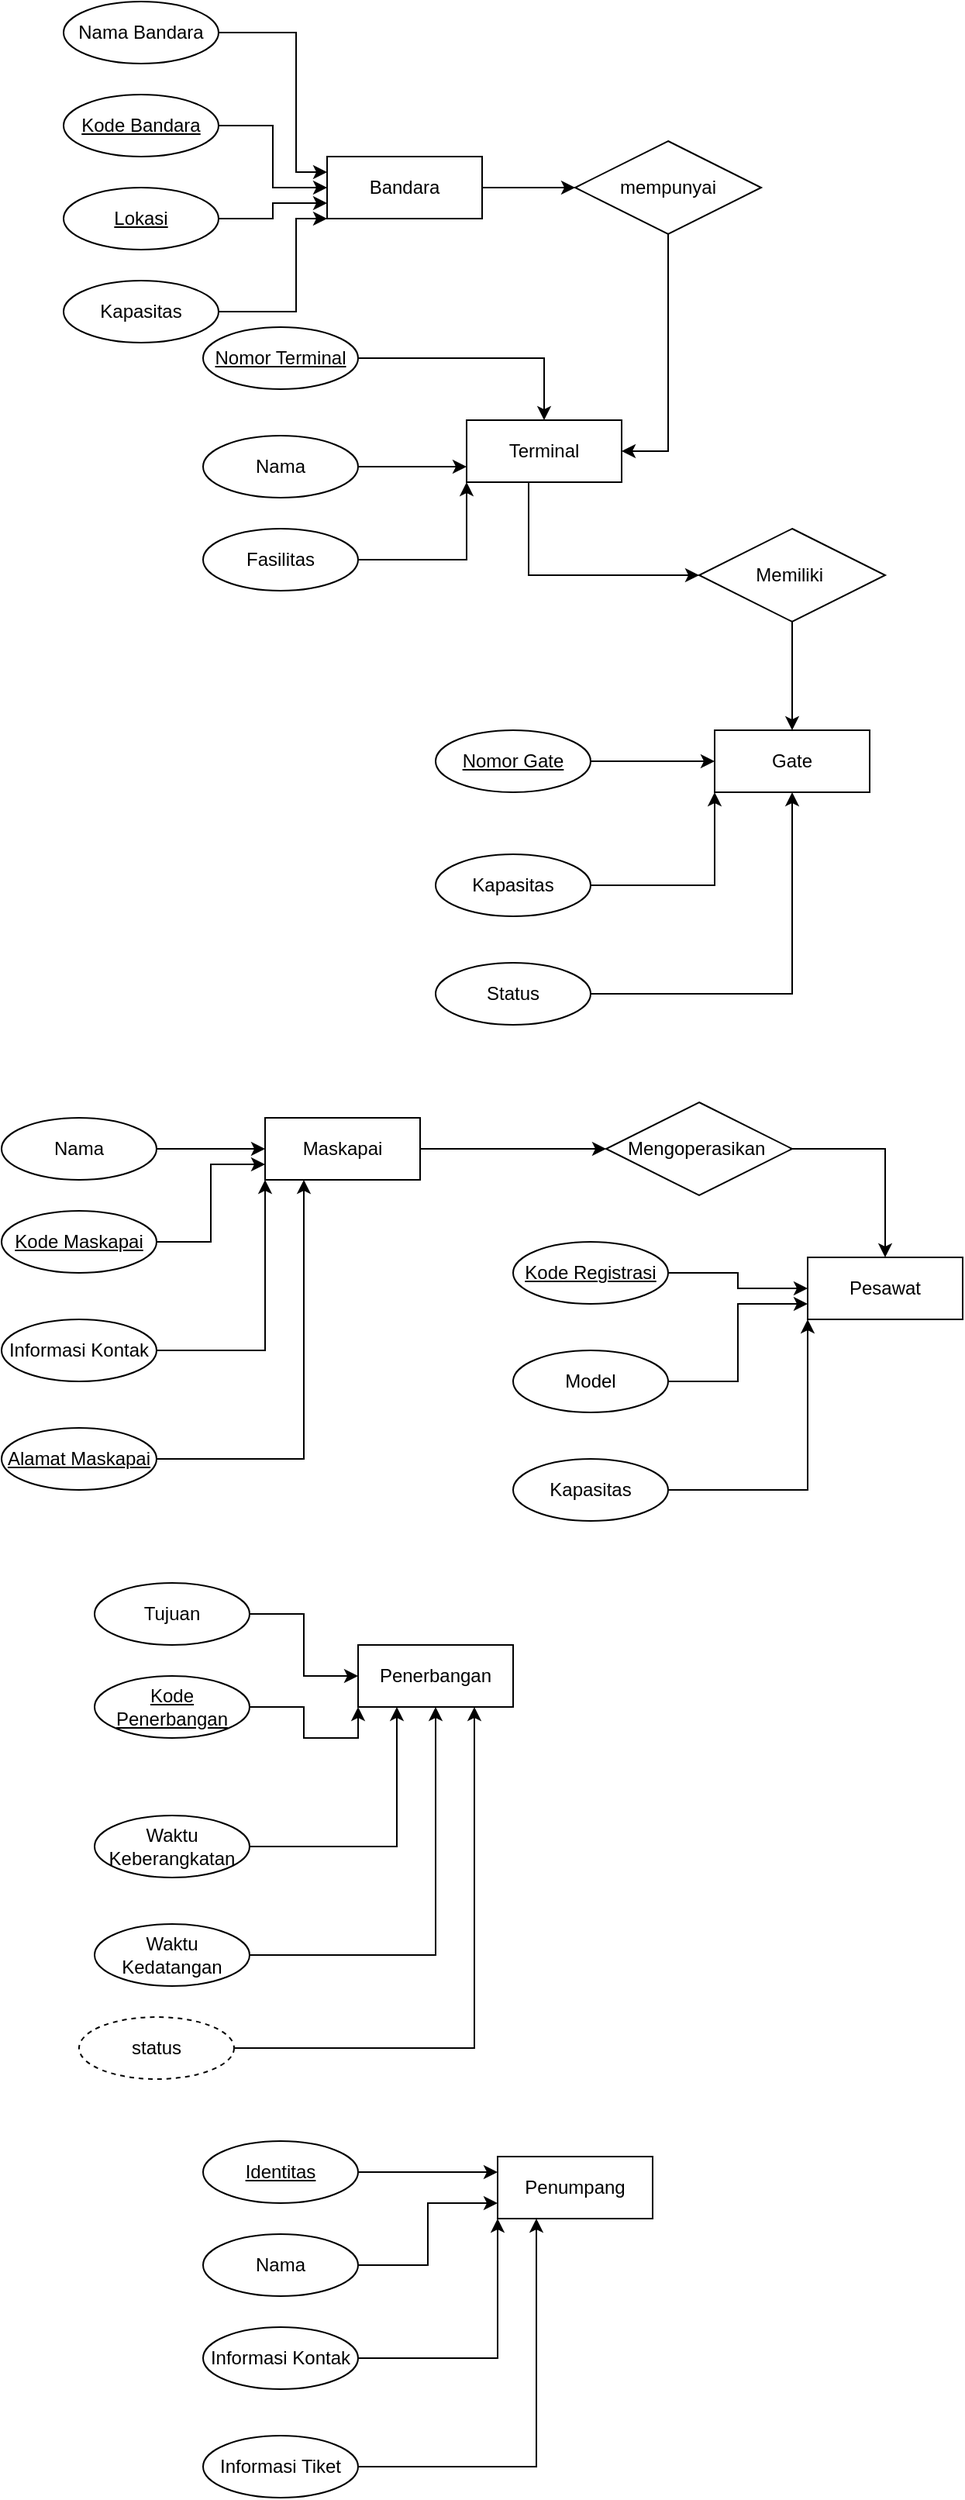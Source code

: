 <mxfile version="23.1.2" type="github">
  <diagram name="Page-1" id="B5AQAjge1w7QCGfjIwys">
    <mxGraphModel dx="1730" dy="434" grid="1" gridSize="10" guides="1" tooltips="1" connect="1" arrows="1" fold="1" page="1" pageScale="1" pageWidth="850" pageHeight="1100" math="0" shadow="0">
      <root>
        <mxCell id="0" />
        <mxCell id="1" parent="0" />
        <mxCell id="uJ_pFnw2jap9G_m96pyp-73" value="" style="group" vertex="1" connectable="0" parent="1">
          <mxGeometry x="20" y="20" width="270" height="220" as="geometry" />
        </mxCell>
        <mxCell id="uJ_pFnw2jap9G_m96pyp-1" value="Bandara" style="whiteSpace=wrap;html=1;align=center;" vertex="1" parent="uJ_pFnw2jap9G_m96pyp-73">
          <mxGeometry x="170" y="100" width="100" height="40" as="geometry" />
        </mxCell>
        <mxCell id="uJ_pFnw2jap9G_m96pyp-9" style="edgeStyle=orthogonalEdgeStyle;rounded=0;orthogonalLoop=1;jettySize=auto;html=1;entryX=0;entryY=0.5;entryDx=0;entryDy=0;" edge="1" parent="uJ_pFnw2jap9G_m96pyp-73" source="uJ_pFnw2jap9G_m96pyp-8" target="uJ_pFnw2jap9G_m96pyp-1">
          <mxGeometry relative="1" as="geometry" />
        </mxCell>
        <mxCell id="uJ_pFnw2jap9G_m96pyp-8" value="Kode Bandara" style="ellipse;whiteSpace=wrap;html=1;align=center;fontStyle=4;" vertex="1" parent="uJ_pFnw2jap9G_m96pyp-73">
          <mxGeometry y="60" width="100" height="40" as="geometry" />
        </mxCell>
        <mxCell id="uJ_pFnw2jap9G_m96pyp-14" style="edgeStyle=orthogonalEdgeStyle;rounded=0;orthogonalLoop=1;jettySize=auto;html=1;entryX=0;entryY=0.75;entryDx=0;entryDy=0;" edge="1" parent="uJ_pFnw2jap9G_m96pyp-73" source="uJ_pFnw2jap9G_m96pyp-13" target="uJ_pFnw2jap9G_m96pyp-1">
          <mxGeometry relative="1" as="geometry" />
        </mxCell>
        <mxCell id="uJ_pFnw2jap9G_m96pyp-13" value="&lt;u&gt;Lokasi&lt;/u&gt;" style="ellipse;whiteSpace=wrap;html=1;align=center;" vertex="1" parent="uJ_pFnw2jap9G_m96pyp-73">
          <mxGeometry y="120" width="100" height="40" as="geometry" />
        </mxCell>
        <mxCell id="uJ_pFnw2jap9G_m96pyp-16" style="edgeStyle=orthogonalEdgeStyle;rounded=0;orthogonalLoop=1;jettySize=auto;html=1;entryX=0;entryY=0.25;entryDx=0;entryDy=0;" edge="1" parent="uJ_pFnw2jap9G_m96pyp-73" source="uJ_pFnw2jap9G_m96pyp-15" target="uJ_pFnw2jap9G_m96pyp-1">
          <mxGeometry relative="1" as="geometry">
            <Array as="points">
              <mxPoint x="150" y="20" />
              <mxPoint x="150" y="110" />
            </Array>
          </mxGeometry>
        </mxCell>
        <mxCell id="uJ_pFnw2jap9G_m96pyp-15" value="Nama Bandara" style="ellipse;whiteSpace=wrap;html=1;align=center;" vertex="1" parent="uJ_pFnw2jap9G_m96pyp-73">
          <mxGeometry width="100" height="40" as="geometry" />
        </mxCell>
        <mxCell id="uJ_pFnw2jap9G_m96pyp-19" style="edgeStyle=orthogonalEdgeStyle;rounded=0;orthogonalLoop=1;jettySize=auto;html=1;entryX=0;entryY=1;entryDx=0;entryDy=0;" edge="1" parent="uJ_pFnw2jap9G_m96pyp-73" source="uJ_pFnw2jap9G_m96pyp-18" target="uJ_pFnw2jap9G_m96pyp-1">
          <mxGeometry relative="1" as="geometry">
            <Array as="points">
              <mxPoint x="150" y="200" />
              <mxPoint x="150" y="140" />
            </Array>
          </mxGeometry>
        </mxCell>
        <mxCell id="uJ_pFnw2jap9G_m96pyp-18" value="Kapasitas" style="ellipse;whiteSpace=wrap;html=1;align=center;" vertex="1" parent="uJ_pFnw2jap9G_m96pyp-73">
          <mxGeometry y="180" width="100" height="40" as="geometry" />
        </mxCell>
        <mxCell id="uJ_pFnw2jap9G_m96pyp-74" value="" style="group" vertex="1" connectable="0" parent="1">
          <mxGeometry x="110" y="230" width="270" height="170" as="geometry" />
        </mxCell>
        <mxCell id="uJ_pFnw2jap9G_m96pyp-2" value="Terminal" style="whiteSpace=wrap;html=1;align=center;" vertex="1" parent="uJ_pFnw2jap9G_m96pyp-74">
          <mxGeometry x="170" y="60" width="100" height="40" as="geometry" />
        </mxCell>
        <mxCell id="uJ_pFnw2jap9G_m96pyp-21" style="edgeStyle=orthogonalEdgeStyle;rounded=0;orthogonalLoop=1;jettySize=auto;html=1;" edge="1" parent="uJ_pFnw2jap9G_m96pyp-74" source="uJ_pFnw2jap9G_m96pyp-20" target="uJ_pFnw2jap9G_m96pyp-2">
          <mxGeometry relative="1" as="geometry" />
        </mxCell>
        <mxCell id="uJ_pFnw2jap9G_m96pyp-20" value="Nomor Terminal" style="ellipse;whiteSpace=wrap;html=1;align=center;fontStyle=4" vertex="1" parent="uJ_pFnw2jap9G_m96pyp-74">
          <mxGeometry width="100" height="40" as="geometry" />
        </mxCell>
        <mxCell id="uJ_pFnw2jap9G_m96pyp-23" style="edgeStyle=orthogonalEdgeStyle;rounded=0;orthogonalLoop=1;jettySize=auto;html=1;entryX=0;entryY=0.75;entryDx=0;entryDy=0;" edge="1" parent="uJ_pFnw2jap9G_m96pyp-74" source="uJ_pFnw2jap9G_m96pyp-22" target="uJ_pFnw2jap9G_m96pyp-2">
          <mxGeometry relative="1" as="geometry" />
        </mxCell>
        <mxCell id="uJ_pFnw2jap9G_m96pyp-22" value="Nama" style="ellipse;whiteSpace=wrap;html=1;align=center;" vertex="1" parent="uJ_pFnw2jap9G_m96pyp-74">
          <mxGeometry y="70" width="100" height="40" as="geometry" />
        </mxCell>
        <mxCell id="uJ_pFnw2jap9G_m96pyp-25" style="edgeStyle=orthogonalEdgeStyle;rounded=0;orthogonalLoop=1;jettySize=auto;html=1;entryX=0;entryY=1;entryDx=0;entryDy=0;" edge="1" parent="uJ_pFnw2jap9G_m96pyp-74" source="uJ_pFnw2jap9G_m96pyp-24" target="uJ_pFnw2jap9G_m96pyp-2">
          <mxGeometry relative="1" as="geometry" />
        </mxCell>
        <mxCell id="uJ_pFnw2jap9G_m96pyp-24" value="Fasilitas" style="ellipse;whiteSpace=wrap;html=1;align=center;" vertex="1" parent="uJ_pFnw2jap9G_m96pyp-74">
          <mxGeometry y="130" width="100" height="40" as="geometry" />
        </mxCell>
        <mxCell id="uJ_pFnw2jap9G_m96pyp-75" value="" style="group" vertex="1" connectable="0" parent="1">
          <mxGeometry x="260" y="490" width="280" height="190" as="geometry" />
        </mxCell>
        <mxCell id="uJ_pFnw2jap9G_m96pyp-3" value="Gate" style="whiteSpace=wrap;html=1;align=center;" vertex="1" parent="uJ_pFnw2jap9G_m96pyp-75">
          <mxGeometry x="180" width="100" height="40" as="geometry" />
        </mxCell>
        <mxCell id="uJ_pFnw2jap9G_m96pyp-27" style="edgeStyle=orthogonalEdgeStyle;rounded=0;orthogonalLoop=1;jettySize=auto;html=1;entryX=0;entryY=0.5;entryDx=0;entryDy=0;" edge="1" parent="uJ_pFnw2jap9G_m96pyp-75" source="uJ_pFnw2jap9G_m96pyp-26" target="uJ_pFnw2jap9G_m96pyp-3">
          <mxGeometry relative="1" as="geometry" />
        </mxCell>
        <mxCell id="uJ_pFnw2jap9G_m96pyp-26" value="Nomor Gate" style="ellipse;whiteSpace=wrap;html=1;align=center;fontStyle=4" vertex="1" parent="uJ_pFnw2jap9G_m96pyp-75">
          <mxGeometry width="100" height="40" as="geometry" />
        </mxCell>
        <mxCell id="uJ_pFnw2jap9G_m96pyp-31" style="edgeStyle=orthogonalEdgeStyle;rounded=0;orthogonalLoop=1;jettySize=auto;html=1;entryX=0;entryY=1;entryDx=0;entryDy=0;" edge="1" parent="uJ_pFnw2jap9G_m96pyp-75" source="uJ_pFnw2jap9G_m96pyp-30" target="uJ_pFnw2jap9G_m96pyp-3">
          <mxGeometry relative="1" as="geometry" />
        </mxCell>
        <mxCell id="uJ_pFnw2jap9G_m96pyp-30" value="Kapasitas" style="ellipse;whiteSpace=wrap;html=1;align=center;" vertex="1" parent="uJ_pFnw2jap9G_m96pyp-75">
          <mxGeometry y="80" width="100" height="40" as="geometry" />
        </mxCell>
        <mxCell id="uJ_pFnw2jap9G_m96pyp-33" style="edgeStyle=orthogonalEdgeStyle;rounded=0;orthogonalLoop=1;jettySize=auto;html=1;entryX=0.5;entryY=1;entryDx=0;entryDy=0;" edge="1" parent="uJ_pFnw2jap9G_m96pyp-75" source="uJ_pFnw2jap9G_m96pyp-32" target="uJ_pFnw2jap9G_m96pyp-3">
          <mxGeometry relative="1" as="geometry" />
        </mxCell>
        <mxCell id="uJ_pFnw2jap9G_m96pyp-32" value="Status" style="ellipse;whiteSpace=wrap;html=1;align=center;" vertex="1" parent="uJ_pFnw2jap9G_m96pyp-75">
          <mxGeometry y="150" width="100" height="40" as="geometry" />
        </mxCell>
        <mxCell id="uJ_pFnw2jap9G_m96pyp-76" value="" style="group" vertex="1" connectable="0" parent="1">
          <mxGeometry x="-20" y="740" width="270" height="240" as="geometry" />
        </mxCell>
        <mxCell id="uJ_pFnw2jap9G_m96pyp-4" value="Maskapai" style="whiteSpace=wrap;html=1;align=center;" vertex="1" parent="uJ_pFnw2jap9G_m96pyp-76">
          <mxGeometry x="170" width="100" height="40" as="geometry" />
        </mxCell>
        <mxCell id="uJ_pFnw2jap9G_m96pyp-35" style="edgeStyle=orthogonalEdgeStyle;rounded=0;orthogonalLoop=1;jettySize=auto;html=1;entryX=0;entryY=0.5;entryDx=0;entryDy=0;" edge="1" parent="uJ_pFnw2jap9G_m96pyp-76" source="uJ_pFnw2jap9G_m96pyp-34" target="uJ_pFnw2jap9G_m96pyp-4">
          <mxGeometry relative="1" as="geometry" />
        </mxCell>
        <mxCell id="uJ_pFnw2jap9G_m96pyp-34" value="Nama" style="ellipse;whiteSpace=wrap;html=1;align=center;" vertex="1" parent="uJ_pFnw2jap9G_m96pyp-76">
          <mxGeometry width="100" height="40" as="geometry" />
        </mxCell>
        <mxCell id="uJ_pFnw2jap9G_m96pyp-38" style="edgeStyle=orthogonalEdgeStyle;rounded=0;orthogonalLoop=1;jettySize=auto;html=1;entryX=0;entryY=0.75;entryDx=0;entryDy=0;" edge="1" parent="uJ_pFnw2jap9G_m96pyp-76" source="uJ_pFnw2jap9G_m96pyp-37" target="uJ_pFnw2jap9G_m96pyp-4">
          <mxGeometry relative="1" as="geometry" />
        </mxCell>
        <mxCell id="uJ_pFnw2jap9G_m96pyp-37" value="Kode Maskapai" style="ellipse;whiteSpace=wrap;html=1;align=center;fontStyle=4" vertex="1" parent="uJ_pFnw2jap9G_m96pyp-76">
          <mxGeometry y="60" width="100" height="40" as="geometry" />
        </mxCell>
        <mxCell id="uJ_pFnw2jap9G_m96pyp-41" style="edgeStyle=orthogonalEdgeStyle;rounded=0;orthogonalLoop=1;jettySize=auto;html=1;entryX=0;entryY=1;entryDx=0;entryDy=0;" edge="1" parent="uJ_pFnw2jap9G_m96pyp-76" source="uJ_pFnw2jap9G_m96pyp-39" target="uJ_pFnw2jap9G_m96pyp-4">
          <mxGeometry relative="1" as="geometry" />
        </mxCell>
        <mxCell id="uJ_pFnw2jap9G_m96pyp-39" value="Informasi Kontak" style="ellipse;whiteSpace=wrap;html=1;align=center;" vertex="1" parent="uJ_pFnw2jap9G_m96pyp-76">
          <mxGeometry y="130" width="100" height="40" as="geometry" />
        </mxCell>
        <mxCell id="uJ_pFnw2jap9G_m96pyp-42" style="edgeStyle=orthogonalEdgeStyle;rounded=0;orthogonalLoop=1;jettySize=auto;html=1;entryX=0.25;entryY=1;entryDx=0;entryDy=0;" edge="1" parent="uJ_pFnw2jap9G_m96pyp-76" source="uJ_pFnw2jap9G_m96pyp-40" target="uJ_pFnw2jap9G_m96pyp-4">
          <mxGeometry relative="1" as="geometry" />
        </mxCell>
        <mxCell id="uJ_pFnw2jap9G_m96pyp-40" value="Alamat Maskapai" style="ellipse;whiteSpace=wrap;html=1;align=center;fontStyle=4" vertex="1" parent="uJ_pFnw2jap9G_m96pyp-76">
          <mxGeometry y="200" width="100" height="40" as="geometry" />
        </mxCell>
        <mxCell id="uJ_pFnw2jap9G_m96pyp-77" value="" style="group" vertex="1" connectable="0" parent="1">
          <mxGeometry x="30" y="1040" width="280" height="320" as="geometry" />
        </mxCell>
        <mxCell id="uJ_pFnw2jap9G_m96pyp-5" value="Penerbangan" style="whiteSpace=wrap;html=1;align=center;" vertex="1" parent="uJ_pFnw2jap9G_m96pyp-77">
          <mxGeometry x="180" y="40" width="100" height="40" as="geometry" />
        </mxCell>
        <mxCell id="uJ_pFnw2jap9G_m96pyp-45" style="edgeStyle=orthogonalEdgeStyle;rounded=0;orthogonalLoop=1;jettySize=auto;html=1;entryX=0;entryY=0.5;entryDx=0;entryDy=0;" edge="1" parent="uJ_pFnw2jap9G_m96pyp-77" source="uJ_pFnw2jap9G_m96pyp-44" target="uJ_pFnw2jap9G_m96pyp-5">
          <mxGeometry relative="1" as="geometry" />
        </mxCell>
        <mxCell id="uJ_pFnw2jap9G_m96pyp-44" value="Tujuan" style="ellipse;whiteSpace=wrap;html=1;align=center;" vertex="1" parent="uJ_pFnw2jap9G_m96pyp-77">
          <mxGeometry x="10" width="100" height="40" as="geometry" />
        </mxCell>
        <mxCell id="uJ_pFnw2jap9G_m96pyp-47" style="edgeStyle=orthogonalEdgeStyle;rounded=0;orthogonalLoop=1;jettySize=auto;html=1;entryX=0;entryY=1;entryDx=0;entryDy=0;" edge="1" parent="uJ_pFnw2jap9G_m96pyp-77" source="uJ_pFnw2jap9G_m96pyp-46" target="uJ_pFnw2jap9G_m96pyp-5">
          <mxGeometry relative="1" as="geometry" />
        </mxCell>
        <mxCell id="uJ_pFnw2jap9G_m96pyp-46" value="Kode Penerbangan" style="ellipse;whiteSpace=wrap;html=1;align=center;fontStyle=4" vertex="1" parent="uJ_pFnw2jap9G_m96pyp-77">
          <mxGeometry x="10" y="60" width="100" height="40" as="geometry" />
        </mxCell>
        <mxCell id="uJ_pFnw2jap9G_m96pyp-51" style="edgeStyle=orthogonalEdgeStyle;rounded=0;orthogonalLoop=1;jettySize=auto;html=1;entryX=0.25;entryY=1;entryDx=0;entryDy=0;" edge="1" parent="uJ_pFnw2jap9G_m96pyp-77" source="uJ_pFnw2jap9G_m96pyp-50" target="uJ_pFnw2jap9G_m96pyp-5">
          <mxGeometry relative="1" as="geometry" />
        </mxCell>
        <mxCell id="uJ_pFnw2jap9G_m96pyp-50" value="Waktu Keberangkatan" style="ellipse;whiteSpace=wrap;html=1;align=center;" vertex="1" parent="uJ_pFnw2jap9G_m96pyp-77">
          <mxGeometry x="10" y="150" width="100" height="40" as="geometry" />
        </mxCell>
        <mxCell id="uJ_pFnw2jap9G_m96pyp-55" style="edgeStyle=orthogonalEdgeStyle;rounded=0;orthogonalLoop=1;jettySize=auto;html=1;entryX=0.5;entryY=1;entryDx=0;entryDy=0;" edge="1" parent="uJ_pFnw2jap9G_m96pyp-77" source="uJ_pFnw2jap9G_m96pyp-52" target="uJ_pFnw2jap9G_m96pyp-5">
          <mxGeometry relative="1" as="geometry" />
        </mxCell>
        <mxCell id="uJ_pFnw2jap9G_m96pyp-52" value="Waktu Kedatangan" style="ellipse;whiteSpace=wrap;html=1;align=center;" vertex="1" parent="uJ_pFnw2jap9G_m96pyp-77">
          <mxGeometry x="10" y="220" width="100" height="40" as="geometry" />
        </mxCell>
        <mxCell id="uJ_pFnw2jap9G_m96pyp-56" style="edgeStyle=orthogonalEdgeStyle;rounded=0;orthogonalLoop=1;jettySize=auto;html=1;entryX=0.75;entryY=1;entryDx=0;entryDy=0;" edge="1" parent="uJ_pFnw2jap9G_m96pyp-77" source="uJ_pFnw2jap9G_m96pyp-54" target="uJ_pFnw2jap9G_m96pyp-5">
          <mxGeometry relative="1" as="geometry" />
        </mxCell>
        <mxCell id="uJ_pFnw2jap9G_m96pyp-54" value="status" style="ellipse;whiteSpace=wrap;html=1;align=center;dashed=1;" vertex="1" parent="uJ_pFnw2jap9G_m96pyp-77">
          <mxGeometry y="280" width="100" height="40" as="geometry" />
        </mxCell>
        <mxCell id="uJ_pFnw2jap9G_m96pyp-78" value="" style="group" vertex="1" connectable="0" parent="1">
          <mxGeometry x="310" y="820" width="290" height="180" as="geometry" />
        </mxCell>
        <mxCell id="uJ_pFnw2jap9G_m96pyp-6" value="Pesawat" style="whiteSpace=wrap;html=1;align=center;" vertex="1" parent="uJ_pFnw2jap9G_m96pyp-78">
          <mxGeometry x="190" y="10" width="100" height="40" as="geometry" />
        </mxCell>
        <mxCell id="uJ_pFnw2jap9G_m96pyp-59" style="edgeStyle=orthogonalEdgeStyle;rounded=0;orthogonalLoop=1;jettySize=auto;html=1;entryX=0;entryY=0.5;entryDx=0;entryDy=0;" edge="1" parent="uJ_pFnw2jap9G_m96pyp-78" source="uJ_pFnw2jap9G_m96pyp-58" target="uJ_pFnw2jap9G_m96pyp-6">
          <mxGeometry relative="1" as="geometry" />
        </mxCell>
        <mxCell id="uJ_pFnw2jap9G_m96pyp-58" value="Kode Registrasi" style="ellipse;whiteSpace=wrap;html=1;align=center;fontStyle=4;" vertex="1" parent="uJ_pFnw2jap9G_m96pyp-78">
          <mxGeometry width="100" height="40" as="geometry" />
        </mxCell>
        <mxCell id="uJ_pFnw2jap9G_m96pyp-61" style="edgeStyle=orthogonalEdgeStyle;rounded=0;orthogonalLoop=1;jettySize=auto;html=1;entryX=0;entryY=0.75;entryDx=0;entryDy=0;" edge="1" parent="uJ_pFnw2jap9G_m96pyp-78" source="uJ_pFnw2jap9G_m96pyp-60" target="uJ_pFnw2jap9G_m96pyp-6">
          <mxGeometry relative="1" as="geometry" />
        </mxCell>
        <mxCell id="uJ_pFnw2jap9G_m96pyp-60" value="Model" style="ellipse;whiteSpace=wrap;html=1;align=center;" vertex="1" parent="uJ_pFnw2jap9G_m96pyp-78">
          <mxGeometry y="70" width="100" height="40" as="geometry" />
        </mxCell>
        <mxCell id="uJ_pFnw2jap9G_m96pyp-63" style="edgeStyle=orthogonalEdgeStyle;rounded=0;orthogonalLoop=1;jettySize=auto;html=1;entryX=0;entryY=1;entryDx=0;entryDy=0;" edge="1" parent="uJ_pFnw2jap9G_m96pyp-78" source="uJ_pFnw2jap9G_m96pyp-62" target="uJ_pFnw2jap9G_m96pyp-6">
          <mxGeometry relative="1" as="geometry" />
        </mxCell>
        <mxCell id="uJ_pFnw2jap9G_m96pyp-62" value="Kapasitas" style="ellipse;whiteSpace=wrap;html=1;align=center;" vertex="1" parent="uJ_pFnw2jap9G_m96pyp-78">
          <mxGeometry y="140" width="100" height="40" as="geometry" />
        </mxCell>
        <mxCell id="uJ_pFnw2jap9G_m96pyp-79" value="" style="group" vertex="1" connectable="0" parent="1">
          <mxGeometry x="110" y="1400" width="290" height="230" as="geometry" />
        </mxCell>
        <mxCell id="uJ_pFnw2jap9G_m96pyp-7" value="Penumpang" style="whiteSpace=wrap;html=1;align=center;" vertex="1" parent="uJ_pFnw2jap9G_m96pyp-79">
          <mxGeometry x="190" y="10" width="100" height="40" as="geometry" />
        </mxCell>
        <mxCell id="uJ_pFnw2jap9G_m96pyp-65" style="edgeStyle=orthogonalEdgeStyle;rounded=0;orthogonalLoop=1;jettySize=auto;html=1;entryX=0;entryY=0.25;entryDx=0;entryDy=0;" edge="1" parent="uJ_pFnw2jap9G_m96pyp-79" source="uJ_pFnw2jap9G_m96pyp-64" target="uJ_pFnw2jap9G_m96pyp-7">
          <mxGeometry relative="1" as="geometry" />
        </mxCell>
        <mxCell id="uJ_pFnw2jap9G_m96pyp-64" value="Identitas" style="ellipse;whiteSpace=wrap;html=1;align=center;fontStyle=4" vertex="1" parent="uJ_pFnw2jap9G_m96pyp-79">
          <mxGeometry width="100" height="40" as="geometry" />
        </mxCell>
        <mxCell id="uJ_pFnw2jap9G_m96pyp-67" style="edgeStyle=orthogonalEdgeStyle;rounded=0;orthogonalLoop=1;jettySize=auto;html=1;entryX=0;entryY=0.75;entryDx=0;entryDy=0;" edge="1" parent="uJ_pFnw2jap9G_m96pyp-79" source="uJ_pFnw2jap9G_m96pyp-66" target="uJ_pFnw2jap9G_m96pyp-7">
          <mxGeometry relative="1" as="geometry" />
        </mxCell>
        <mxCell id="uJ_pFnw2jap9G_m96pyp-66" value="Nama" style="ellipse;whiteSpace=wrap;html=1;align=center;fontStyle=0" vertex="1" parent="uJ_pFnw2jap9G_m96pyp-79">
          <mxGeometry y="60" width="100" height="40" as="geometry" />
        </mxCell>
        <mxCell id="uJ_pFnw2jap9G_m96pyp-70" style="edgeStyle=orthogonalEdgeStyle;rounded=0;orthogonalLoop=1;jettySize=auto;html=1;entryX=0;entryY=1;entryDx=0;entryDy=0;" edge="1" parent="uJ_pFnw2jap9G_m96pyp-79" source="uJ_pFnw2jap9G_m96pyp-69" target="uJ_pFnw2jap9G_m96pyp-7">
          <mxGeometry relative="1" as="geometry" />
        </mxCell>
        <mxCell id="uJ_pFnw2jap9G_m96pyp-69" value="Informasi Kontak" style="ellipse;whiteSpace=wrap;html=1;align=center;fontStyle=0" vertex="1" parent="uJ_pFnw2jap9G_m96pyp-79">
          <mxGeometry y="120" width="100" height="40" as="geometry" />
        </mxCell>
        <mxCell id="uJ_pFnw2jap9G_m96pyp-72" style="edgeStyle=orthogonalEdgeStyle;rounded=0;orthogonalLoop=1;jettySize=auto;html=1;entryX=0.25;entryY=1;entryDx=0;entryDy=0;" edge="1" parent="uJ_pFnw2jap9G_m96pyp-79" source="uJ_pFnw2jap9G_m96pyp-71" target="uJ_pFnw2jap9G_m96pyp-7">
          <mxGeometry relative="1" as="geometry" />
        </mxCell>
        <mxCell id="uJ_pFnw2jap9G_m96pyp-71" value="Informasi Tiket" style="ellipse;whiteSpace=wrap;html=1;align=center;fontStyle=0" vertex="1" parent="uJ_pFnw2jap9G_m96pyp-79">
          <mxGeometry y="190" width="100" height="40" as="geometry" />
        </mxCell>
        <mxCell id="uJ_pFnw2jap9G_m96pyp-82" style="edgeStyle=orthogonalEdgeStyle;rounded=0;orthogonalLoop=1;jettySize=auto;html=1;entryX=1;entryY=0.5;entryDx=0;entryDy=0;" edge="1" parent="1" source="uJ_pFnw2jap9G_m96pyp-80" target="uJ_pFnw2jap9G_m96pyp-2">
          <mxGeometry relative="1" as="geometry" />
        </mxCell>
        <mxCell id="uJ_pFnw2jap9G_m96pyp-80" value="mempunyai" style="shape=rhombus;perimeter=rhombusPerimeter;whiteSpace=wrap;html=1;align=center;" vertex="1" parent="1">
          <mxGeometry x="350" y="110" width="120" height="60" as="geometry" />
        </mxCell>
        <mxCell id="uJ_pFnw2jap9G_m96pyp-81" style="edgeStyle=orthogonalEdgeStyle;rounded=0;orthogonalLoop=1;jettySize=auto;html=1;" edge="1" parent="1" source="uJ_pFnw2jap9G_m96pyp-1" target="uJ_pFnw2jap9G_m96pyp-80">
          <mxGeometry relative="1" as="geometry" />
        </mxCell>
        <mxCell id="uJ_pFnw2jap9G_m96pyp-85" style="edgeStyle=orthogonalEdgeStyle;rounded=0;orthogonalLoop=1;jettySize=auto;html=1;entryX=0.5;entryY=0;entryDx=0;entryDy=0;" edge="1" parent="1" source="uJ_pFnw2jap9G_m96pyp-83" target="uJ_pFnw2jap9G_m96pyp-3">
          <mxGeometry relative="1" as="geometry" />
        </mxCell>
        <mxCell id="uJ_pFnw2jap9G_m96pyp-83" value="Memiliki&amp;nbsp;" style="shape=rhombus;perimeter=rhombusPerimeter;whiteSpace=wrap;html=1;align=center;" vertex="1" parent="1">
          <mxGeometry x="430" y="360" width="120" height="60" as="geometry" />
        </mxCell>
        <mxCell id="uJ_pFnw2jap9G_m96pyp-84" style="edgeStyle=orthogonalEdgeStyle;rounded=0;orthogonalLoop=1;jettySize=auto;html=1;entryX=0;entryY=0.5;entryDx=0;entryDy=0;" edge="1" parent="1" source="uJ_pFnw2jap9G_m96pyp-2" target="uJ_pFnw2jap9G_m96pyp-83">
          <mxGeometry relative="1" as="geometry">
            <Array as="points">
              <mxPoint x="320" y="390" />
            </Array>
          </mxGeometry>
        </mxCell>
        <mxCell id="uJ_pFnw2jap9G_m96pyp-91" style="edgeStyle=orthogonalEdgeStyle;rounded=0;orthogonalLoop=1;jettySize=auto;html=1;entryX=0.5;entryY=0;entryDx=0;entryDy=0;" edge="1" parent="1" source="uJ_pFnw2jap9G_m96pyp-89" target="uJ_pFnw2jap9G_m96pyp-6">
          <mxGeometry relative="1" as="geometry" />
        </mxCell>
        <mxCell id="uJ_pFnw2jap9G_m96pyp-89" value="Mengoperasikan&amp;nbsp;" style="shape=rhombus;perimeter=rhombusPerimeter;whiteSpace=wrap;html=1;align=center;" vertex="1" parent="1">
          <mxGeometry x="370" y="730" width="120" height="60" as="geometry" />
        </mxCell>
        <mxCell id="uJ_pFnw2jap9G_m96pyp-90" style="edgeStyle=orthogonalEdgeStyle;rounded=0;orthogonalLoop=1;jettySize=auto;html=1;entryX=0;entryY=0.5;entryDx=0;entryDy=0;" edge="1" parent="1" source="uJ_pFnw2jap9G_m96pyp-4" target="uJ_pFnw2jap9G_m96pyp-89">
          <mxGeometry relative="1" as="geometry" />
        </mxCell>
      </root>
    </mxGraphModel>
  </diagram>
</mxfile>
